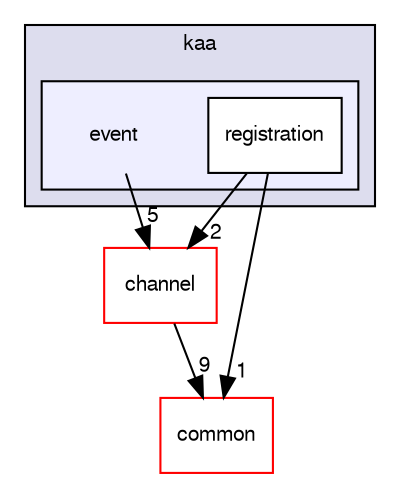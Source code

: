 digraph "/var/lib/jenkins/workspace/kaa/client/client-multi/client-cpp/kaa/event" {
  bgcolor=transparent;
  compound=true
  node [ fontsize="10", fontname="FreeSans"];
  edge [ labelfontsize="10", labelfontname="FreeSans"];
  subgraph clusterdir_870bea017f31390b9e86f2a1fca8623f {
    graph [ bgcolor="#ddddee", pencolor="black", label="kaa" fontname="FreeSans", fontsize="10", URL="dir_870bea017f31390b9e86f2a1fca8623f.html"]
  subgraph clusterdir_e88dbc8191bffd7f17b2005aa4d0a5c2 {
    graph [ bgcolor="#eeeeff", pencolor="black", label="" URL="dir_e88dbc8191bffd7f17b2005aa4d0a5c2.html"];
    dir_e88dbc8191bffd7f17b2005aa4d0a5c2 [shape=plaintext label="event"];
    dir_01c7b4cf7febc627f663e5271f57789b [shape=box label="registration" color="black" fillcolor="white" style="filled" URL="dir_01c7b4cf7febc627f663e5271f57789b.html"];
  }
  }
  dir_a9530586dc064ed366c61e74921a5d3b [shape=box label="channel" color="red" URL="dir_a9530586dc064ed366c61e74921a5d3b.html"];
  dir_dc04581cf0f553de79abf65c8a71b1bc [shape=box label="common" color="red" URL="dir_dc04581cf0f553de79abf65c8a71b1bc.html"];
  dir_01c7b4cf7febc627f663e5271f57789b->dir_a9530586dc064ed366c61e74921a5d3b [headlabel="2", labeldistance=1.5 headhref="dir_000024_000010.html"];
  dir_01c7b4cf7febc627f663e5271f57789b->dir_dc04581cf0f553de79abf65c8a71b1bc [headlabel="1", labeldistance=1.5 headhref="dir_000024_000015.html"];
  dir_a9530586dc064ed366c61e74921a5d3b->dir_dc04581cf0f553de79abf65c8a71b1bc [headlabel="9", labeldistance=1.5 headhref="dir_000010_000015.html"];
  dir_e88dbc8191bffd7f17b2005aa4d0a5c2->dir_a9530586dc064ed366c61e74921a5d3b [headlabel="5", labeldistance=1.5 headhref="dir_000023_000010.html"];
}
